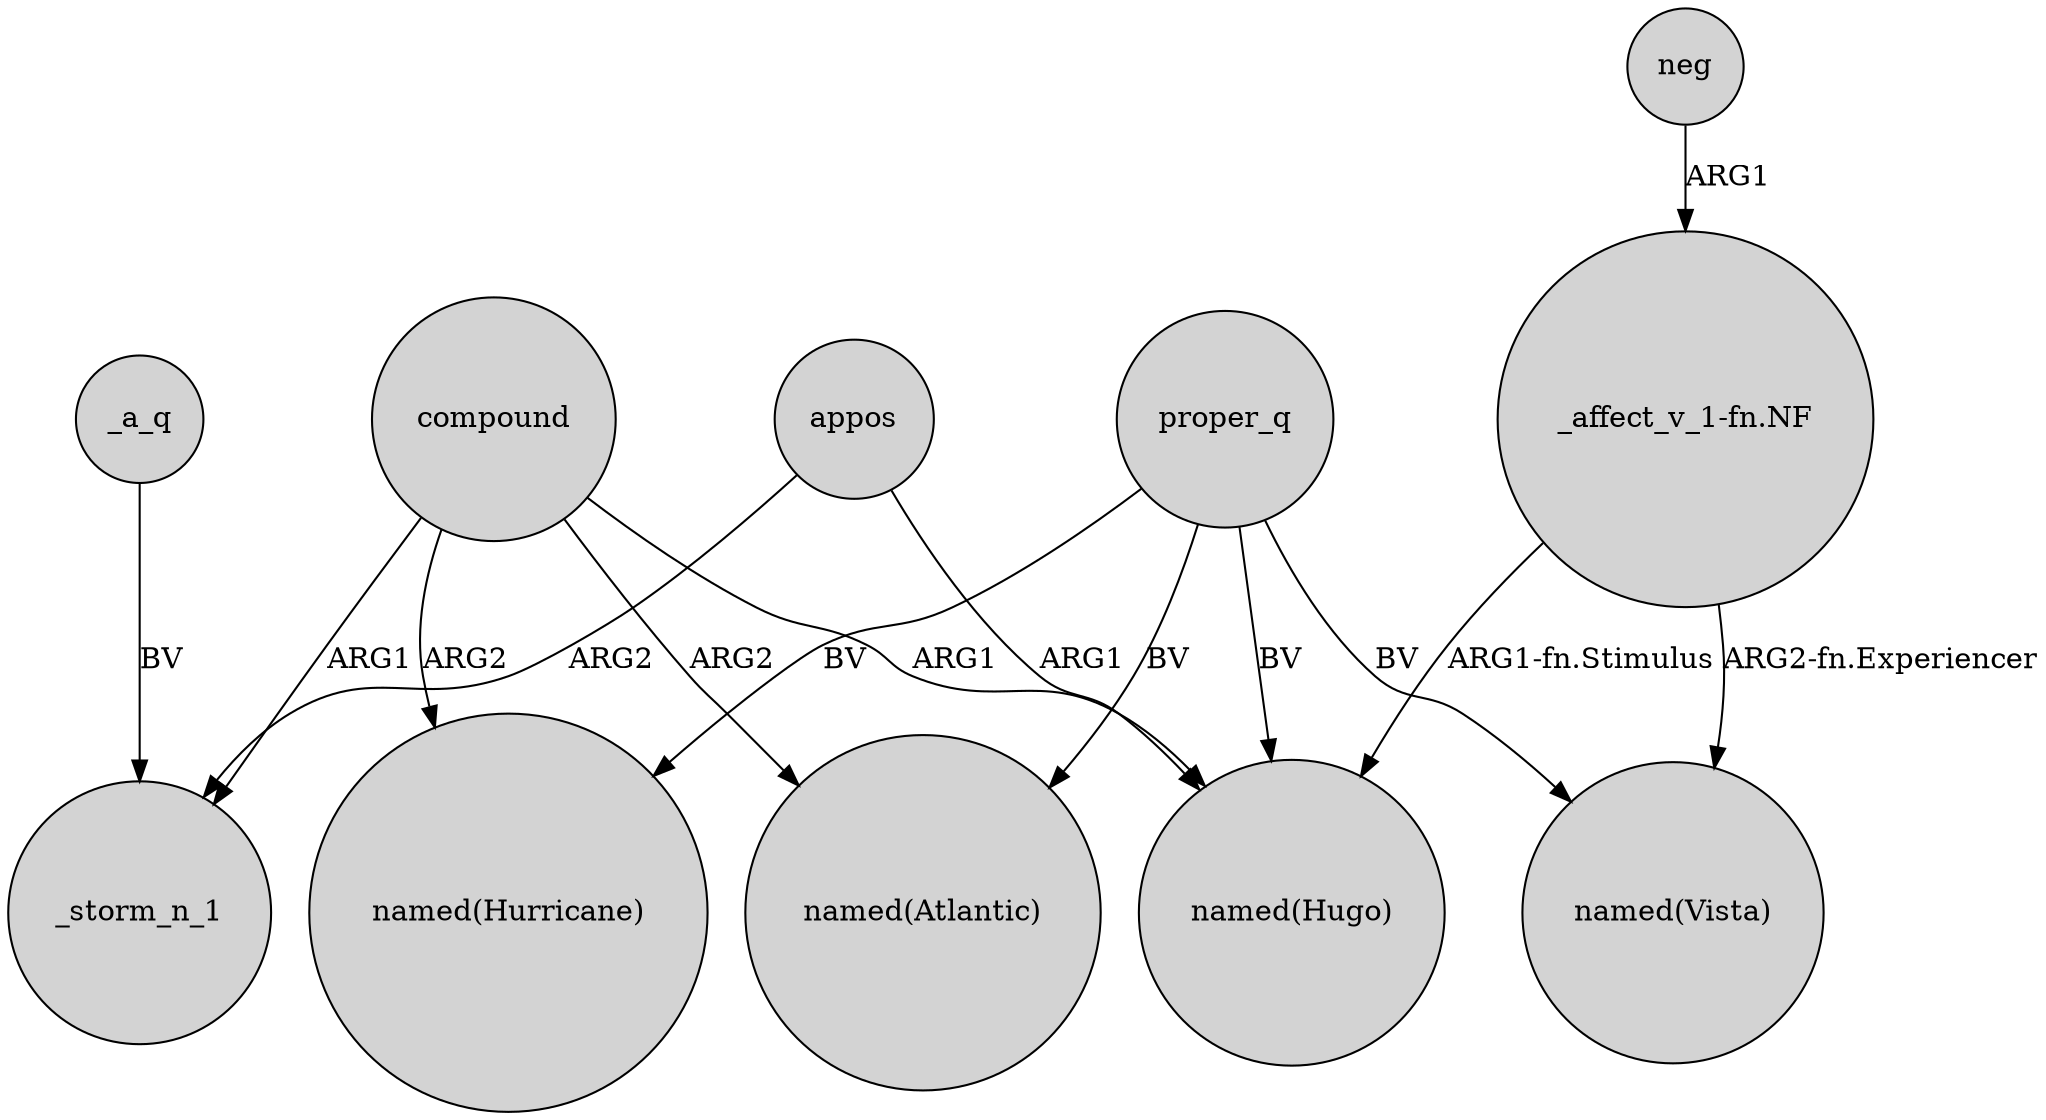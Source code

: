 digraph {
	node [shape=circle style=filled]
	appos -> "named(Hugo)" [label=ARG1]
	_a_q -> _storm_n_1 [label=BV]
	compound -> _storm_n_1 [label=ARG1]
	compound -> "named(Atlantic)" [label=ARG2]
	proper_q -> "named(Atlantic)" [label=BV]
	"_affect_v_1-fn.NF" -> "named(Vista)" [label="ARG2-fn.Experiencer"]
	compound -> "named(Hurricane)" [label=ARG2]
	proper_q -> "named(Hurricane)" [label=BV]
	neg -> "_affect_v_1-fn.NF" [label=ARG1]
	compound -> "named(Hugo)" [label=ARG1]
	"_affect_v_1-fn.NF" -> "named(Hugo)" [label="ARG1-fn.Stimulus"]
	appos -> _storm_n_1 [label=ARG2]
	proper_q -> "named(Vista)" [label=BV]
	proper_q -> "named(Hugo)" [label=BV]
}
